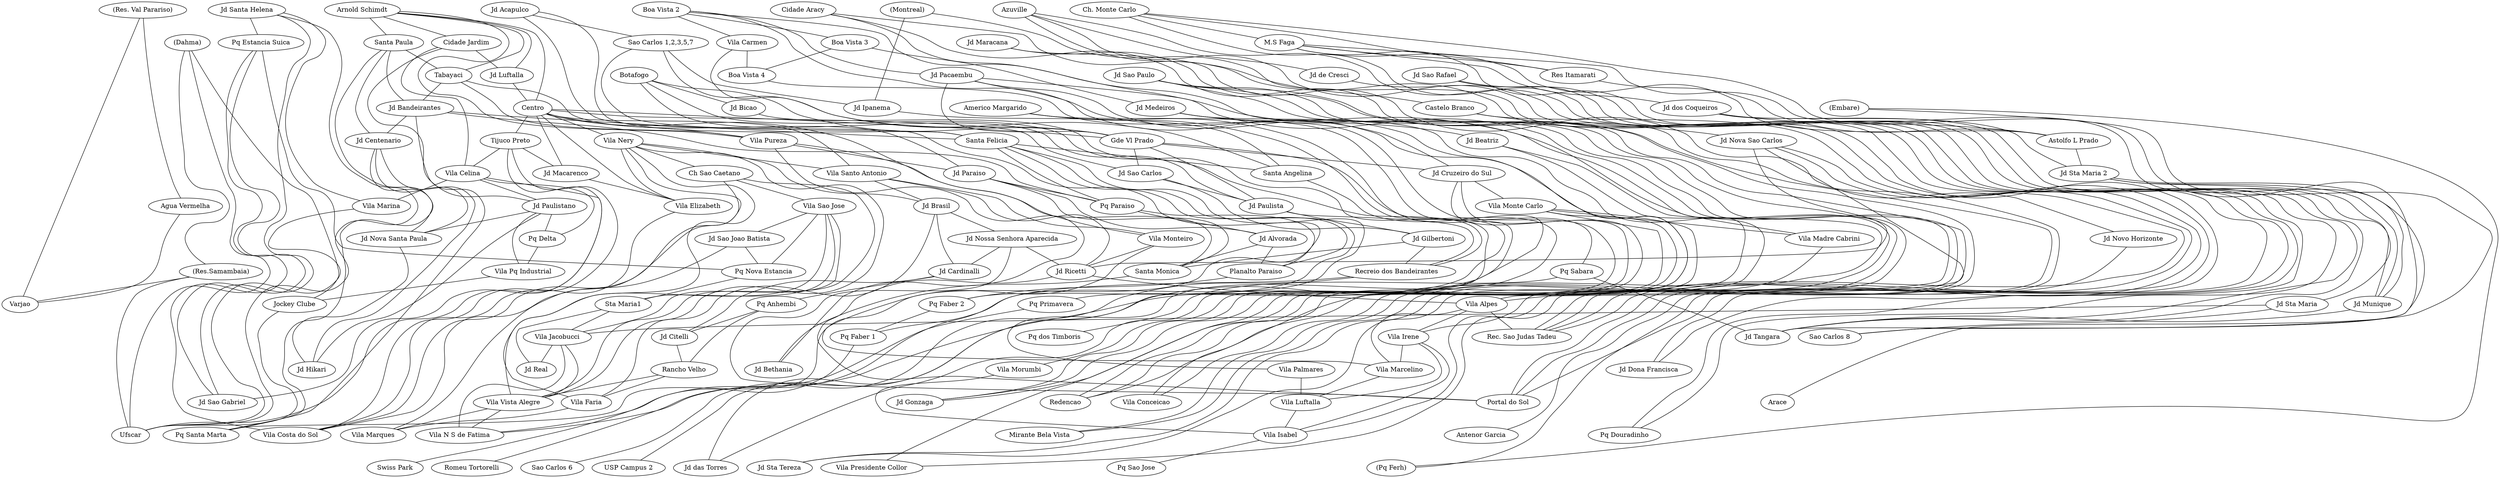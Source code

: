 graph saocarlos {

//Node1 [label="Hello, World!"]

/* BAIRROS DE SÃO CARLOS */

/* VÉRTICES */

Node1   [label="(Dahma)"]
Node2   [label="(Res.Samambaia)"]
Node3   [label="(Embare)"]
Node4   [label="Arace"]
Node5   [label="(Montreal)"]
Node6   [label="(Pq Ferh)"]
Node7   [label="(Res. Val Parariso)"]
Node8   [label="Agua Vermelha"]
Node9   [label="Varjao"]
Node10  [label="Americo Margarido"]
Node11  [label="Pq Sabara"]
Node12  [label="Arnold Schimdt"]
Node13  [label="Cidade Jardim"]
Node14  [label="Santa Paula"]
Node15  [label="Tabayaci"]
Node16  [label="Jd Luftalla"]
Node17  [label="Azuville"]
Node18  [label="Jd de Cresci"]
Node19  [label="Jd Dona Francisca"]
Node20  [label="Boa Vista 2"]
Node21  [label="Vila Carmen"]
Node22  [label="Jd Pacaembu"]
Node23  [label="Jd Sta Tereza"]
Node24  [label="Boa Vista 3"]
Node25  [label="Jd Medeiros"]
Node26  [label="Boa Vista 4"]
Node27  [label="Botafogo"]
Node28  [label="Jd Bicao"]
Node29  [label="Castelo Branco"]
Node30  [label="Centro"]
Node31  [label="Vila Nery"]
Node32  [label="Vila Santo Antonio"]
Node33  [label="Tijuco Preto"]
Node34  [label="Gde Vl Prado"]
Node35  [label="Vila Pureza"]
Node36  [label="Jd Macarenco"]
Node37  [label="Jd Sao Carlos"]
Node38  [label="Vila Monteiro"]
Node39  [label="Vila Elizabeth"]
Node40  [label="Ch Sao Caetano"]
Node41  [label="Vila Sao Jose"]
Node42  [label="Ch. Monte Carlo"]
Node43  [label="M.S Faga"]
Node44  [label="Res Itamarati"]
Node45  [label="Cidade Aracy"]
Node46  [label="Antenor Garcia"]
Node47  [label="Vila Celina"]
Node48  [label="Jd Paulistano"]
Node49  [label="Jd Paulista"]
Node50  [label="Jd Cruzeiro do Sul"]
Node51  [label="Vila Palmares"]
Node52  [label="Jd Acapulco"]
Node53  [label="Sao Carlos 1,2,3,5,7"]
Node54  [label="Jd Bandeirantes"]
Node55  [label="Santa Felicia"]
Node56  [label="Jd Beatriz"]
Node57  [label="Redencao"]
Node58  [label="Jd das Torres"]
Node59  [label="Jd Brasil"]
Node60  [label="Jd Nossa Senhora Aparecida"]
Node61  [label="Jd Cardinalli"]
Node62  [label="Pq Anhembi"]
Node63  [label="Jd Citelli"]
Node64  [label="Jd Centenario"]
Node65  [label="Jd Nova Santa Paula"]
Node66  [label="Pq Santa Marta"]
Node67  [label="Jd Hikari"]
Node68  [label="Vila Monte Carlo"]
Node69  [label="Vila Morumbi"]
Node70  [label="Jd dos Coqueiros"]
Node71  [label="Astolfo L Prado"]
Node72  [label="Jd Sta Maria 2"]
Node73  [label="Jd Gilbertoni"]
Node74  [label="Recreio dos Bandeirantes"]
Node75  [label="Jd Gonzaga"]
Node76  [label="Jd Ipanema"]
Node77  [label="Jd Maracana"]
Node78  [label="Jd Novo Horizonte"]
Node79  [label="Mirante Bela Vista"]
Node80  [label="Jd Munique"]
Node81  [label="Jd Nova Sao Carlos"]
Node82  [label="Jd Ricetti"]
Node83  [label="Portal do Sol"]
Node84  [label="Jd Paraiso"]
Node85  [label="Pq Paraiso"]
Node86  [label="Jd Alvorada"]
Node87  [label="Pq Delta"]
Node88  [label="Vila Pq Industrial"]
Node89  [label="Jd Santa Helena"]
Node90  [label="Vila Marina"]
Node91  [label="Pq Estancia Suica"]
Node92  [label="Jd Sao Gabriel"]
Node93  [label="Jd Sao Joao Batista"]
Node94  [label="Pq Nova Estancia"]
Node95  [label="Jd Sao Paulo"]
Node96  [label="Vila Alpes"]
Node97  [label="Rec. Sao Judas Tadeu"]
Node98  [label="Vila Irene"]
Node99  [label="Jd Sao Rafael"]
Node100 [label="Pq Douradinho"]
Node101 [label="Jd Sta Maria"]
Node102 [label="Sao Carlos 8"]
Node103 [label="Jd Tangara"]
Node104 [label="Jockey Clube"]
Node105 [label="Ufscar"]
Node106 [label="Planalto Paraiso"]
Node107 [label="Pq Faber 2"]
Node108 [label="Vila Costa do Sol"]
Node109 [label="Pq Faber 1"]
Node110 [label="Swiss Park"]
Node111 [label="Sta Maria1"]
Node112 [label="Pq Primavera"]
Node113 [label="Pq dos Timboris"]
Node114 [label="Rancho Velho"]
Node115 [label="Sao Carlos 6"]
Node116 [label="Santa Angelina"]
Node117 [label="USP Campus 2"]
Node118 [label="Romeu Tortorelli"]
Node119 [label="Santa Monica"]
Node120 [label="Jd Bethania"]
Node121 [label="Vila Jacobucci"]
Node122 [label="Jd Real"]
Node123 [label="Vila Marcelino"]
Node124 [label="Vila Faria"]
Node125 [label="Vila Luftalla"]
Node126 [label="Vila Isabel"]
Node127 [label="Pq Sao Jose"]
Node128 [label="Vila Vista Alegre"]
Node129 [label="Vila N S de Fatima"]
Node130 [label="Vila Madre Cabrini"]
Node131 [label="Vila Conceicao"]
Node132 [label="Vila Marques"]
Node133 [label="Vila Presidente Collor"]

/* ARESTAS PONDERADAS */

/* Node */
Node1 -- Node2 [weight=0.0]   
Node1 -- Node104 [weight=0.0]   
Node1 -- Node105 [weight=0.0]

/* Node */
//Node2 -- Node1 [weight=0.0]   
Node2 -- Node9 [weight=0.0]   
Node2 -- Node105 [weight=0.0]

/* Node */
Node3 -- Node4 [weight=0.0]   
Node3 -- Node6 [weight=0.0]

/* Node */
//Node4 -- Node3 [weight=0.0]

/* Node */
Node5 -- Node6 [weight=0.0]   
Node5 -- Node76 [weight=0.0]

/* Node */
//Node6 -- Node3 [weight=0.0]   
//Node6 -- Node5 [weight=0.0]

/* Node */
Node7 -- Node8 [weight=0.0]   
Node7 -- Node9 [weight=0.0]

/* Node */
//Node8 -- Node7 [weight=0.0]   
Node8 -- Node9 [weight=0.0]

/* Node */
//Node9 -- Node2 [weight=0.0]   
//Node9 -- Node7 [weight=0.0]   
//Node9 -- Node8 [weight=0.0]

/* Node */
Node10 -- Node11 [weight=0.0]   
Node10 -- Node112 [weight=0.0]  
Node10 -- Node129 [weight=0.0]

/* Node */
//Node11 -- Node10 [weight=0.0]   
Node11 -- Node103 [weight=0.0]   
Node11 -- Node113 [weight=0.0]

/* Node */
Node12 -- Node13 [weight=0.0]   
Node12 -- Node14 [weight=0.0]   
Node12 -- Node15 [weight=0.0]   
Node12 -- Node16 [weight=0.0]   
Node12 -- Node30 [weight=0.0]   
Node12 -- Node35 [weight=0.0]

/* Node */
//Node13 -- Node12 [weight=0.0]   
Node13 -- Node16 [weight=0.0]   
Node13 -- Node47 [weight=0.0]   
Node13 -- Node48 [weight=0.0]

/* Node */
//Node14 -- Node12 [weight=0.0]   
Node14 -- Node15 [weight=0.0]   
Node14 -- Node54 [weight=0.0]   
Node14 -- Node64 [weight=0.0]   
Node14 -- Node65 [weight=0.0]

/* Node */
//Node15 -- Node12 [weight=0.0]   
//Node15 -- Node14 [weight=0.0]   
Node15 -- Node35 [weight=0.0]   
Node15 -- Node54 [weight=0.0]   
Node15 -- Node84 [weight=0.0]

/* Node */
//Node16 -- Node12 [weight=0.0]   
//Node16 -- Node13 [weight=0.0]   
Node16 -- Node30 [weight=0.0]

/* Node */
Node17 -- Node18 [weight=0.0]   
Node17 -- Node19 [weight=0.0]   
Node17 -- Node29 [weight=0.0]   
Node17 -- Node83 [weight=0.0]

/* Node */
//Node18 -- Node17 [weight=0.0]   
Node18 -- Node19 [weight=0.0]

/* Node */
//Node19 -- Node17 [weight=0.0]   
//Node19 -- Node18 [weight=0.0]

/* Node */
Node20 -- Node21 [weight=0.0]   
Node20 -- Node22 [weight=0.0]   
Node20 -- Node23 [weight=0.0]   
Node20 -- Node24 [weight=0.0]   
Node20 -- Node57 [weight=0.0]

/* Node */
//Node21 -- Node20 [weight=0.0]   
Node21 -- Node26 [weight=0.0]   
Node21 -- Node34 [weight=0.0]

/* Node */
//Node22 -- Node20 [weight=0.0]   
Node22 -- Node23 [weight=0.0]   
Node22 -- Node34 [weight=0.0]   
Node22 -- Node50 [weight=0.0]   
Node22 -- Node75 [weight=0.0]

/* Node */
//Node23 -- Node20 [weight=0.0]   
//Node23 -- Node22 [weight=0.0]

/* Node */
//Node24 -- Node20 [weight=0.0]   
Node24 -- Node25 [weight=0.0]   
Node24 -- Node26 [weight=0.0]

/* Node */
//Node25 -- Node24 [weight=0.0]   
Node25 -- Node56 [weight=0.0]   
Node25 -- Node57 [weight=0.0]  
Node25 -- Node79 [weight=0.0]

/* Node */
//Node26 -- Node21 [weight=0.0]   
//Node26 -- Node24 [weight=0.0]   
Node26 -- Node58 [weight=0.0]

/* Node */
Node27 -- Node28 [weight=0.0]   
Node27 -- Node34 [weight=0.0]  
Node27 -- Node49 [weight=0.0]   
Node27 -- Node74 [weight=0.0]

/* Node */
//Node28 -- Node27 [weight=0.0]   
Node28 -- Node58 [weight=0.0]

/* Node */
//Node29 -- Node17 [weight=0.0]   
Node29 -- Node81 [weight=0.0]   
Node29 -- Node83 [weight=0.0]

/* Node */
//Node30 -- Node12 [weight=0.0]   
//Node30 -- Node16 [weight=0.0]   
Node30 -- Node31 [weight=0.0]   
Node30 -- Node32 [weight=0.0]   
Node30 -- Node33 [weight=0.0]   
Node30 -- Node34 [weight=0.0]   
Node30 -- Node35 [weight=0.0]   
Node30 -- Node36 [weight=0.0]   
Node30 -- Node37 [weight=0.0]   
Node30 -- Node38 [weight=0.0]   
Node30 -- Node39 [weight=0.0]

/* Node */
//Node31 -- Node30 [weight=0.0]   
Node31 -- Node32 [weight=0.0]   
Node31 -- Node39 [weight=0.0]  
Node31 -- Node40 [weight=0.0]   
Node31 -- Node59 [weight=0.0]   
Node31 -- Node124 [weight=0.0]   
Node31 -- Node128 [weight=0.0]   
Node31 -- Node132 [weight=0.0]

/* Node */
//Node32 -- Node30 [weight=0.0]   
//Node32 -- Node31 [weight=0.0]   
Node32 -- Node38 [weight=0.0]   
Node32 -- Node59 [weight=0.0]   
Node32 -- Node82 [weight=0.0]

/* Node */
//Node33 -- Node30 [weight=0.0]   
Node33 -- Node36 [weight=0.0]   
Node33 -- Node47 [weight=0.0]   
Node33 -- Node92 [weight=0.0]   
Node33 -- Node108 [weight=0.0]

/* Node */
//Node34 -- Node21 [weight=0.0]   
//Node34 -- Node22 [weight=0.0]   
//Node34 -- Node27 [weight=0.0]   
//Node34 -- Node30 [weight=0.0]   
Node34 -- Node37 [weight=0.0]   
Node34 -- Node49 [weight=0.0]   
Node34 -- Node50 [weight=0.0]   
Node34 -- Node51 [weight=0.0]

/* Node */
//Node35 -- Node12 [weight=0.0]   
//Node35 -- Node15 [weight=0.0]   
//Node35 -- Node30 [weight=0.0]   
Node35 -- Node84 [weight=0.0]   
Node35 -- Node119 [weight=0.0]   
Node35 -- Node120 [weight=0.0]

/* Node */
//Node36 -- Node30 [weight=0.0]   
//Node36 -- Node33 [weight=0.0]   
Node36 -- Node39 [weight=0.0]

/* Node */
//Node37 -- Node30 [weight=0.0]   
//Node37 -- Node34 [weight=0.0]   
Node37 -- Node49 [weight=0.0]   
Node37 -- Node73 [weight=0.0]

/* Node */
//Node38 -- Node30 [weight=0.0]   
//Node38 -- Node32 [weight=0.0]   
Node38 -- Node82 [weight=0.0]   
Node38 -- Node123 [weight=0.0]

/* Node */
//Node39 -- Node30 [weight=0.0]   
//Node39 -- Node31 [weight=0.0]   
//Node39 -- Node36 [weight=0.0]   
Node39 -- Node108 [weight=0.0]

/* Node */
//Node40 -- Node31 [weight=0.0]   
Node40 -- Node41 [weight=0.0]   
Node40 -- Node108 [weight=0.0]   
Node40 -- Node128 [weight=0.0]

/* Node */
//Node41 -- Node40 [weight=0.0]   
Node41 -- Node93 [weight=0.0]   
Node41 -- Node94 [weight=0.0]   
Node41 -- Node111 [weight=0.0]   
Node41 -- Node121 [weight=0.0]   
Node41 -- Node128 [weight=0.0]

/* Node */
Node42 -- Node43 [weight=0.0]   
Node42 -- Node44 [weight=0.0]   
Node42 -- Node100 [weight=0.0]   
Node42 -- Node103 [weight=0.0]

/* Node */
//Node43 -- Node42 [weight=0.0]   
Node43 -- Node44 [weight=0.0]   
Node43 -- Node70 [weight=0.0]   
Node43 -- Node71 [weight=0.0]   
Node43 -- Node80 [weight=0.0]   
Node43 -- Node103 [weight=0.0]

/* Node */
//Node44 -- Node42 [weight=0.0]   
//Node44 -- Node43 [weight=0.0]   
Node44 -- Node71 [weight=0.0]

/* Node */
Node45 -- Node46 [weight=0.0]   
Node45 -- Node130 [weight=0.0]   
Node45 -- Node133 [weight=0.0]

/* Node */
//Node46 -- Node45 [weight=0.0]

/* Node */
//Node47 -- Node13 [weight=0.0]   
//Node47 -- Node33 [weight=0.0]   
Node47 -- Node48 [weight=0.0]   
Node47 -- Node87 [weight=0.0]   
Node47 -- Node90 [weight=0.0]   
Node47 -- Node105 [weight=0.0]

/* Node */
//Node48 -- Node13 [weight=0.0]   
//Node48 -- Node47 [weight=0.0]   
Node48 -- Node65 [weight=0.0]   
Node48 -- Node67 [weight=0.0]   
Node48 -- Node87 [weight=0.0]   
Node48 -- Node88 [weight=0.0]

/* Node */
//Node49 -- Node27 [weight=0.0]   
//Node49 -- Node34 [weight=0.0]   
//Node49 -- Node37 [weight=0.0]   
Node49 -- Node73 [weight=0.0]   
Node49 -- Node74 [weight=0.0]

/* Node */
//Node50 -- Node22 [weight=0.0]   
//Node50 -- Node34 [weight=0.0]   
Node50 -- Node68 [weight=0.0]   
Node50 -- Node69 [weight=0.0]   
Node50 -- Node75 [weight=0.0]

/* Node */
//Node51 -- Node34 [weight=0.0]   
Node51 -- Node125 [weight=0.0]

/* Node */
Node52 -- Node53 [weight=0.0]   
Node52 -- Node55 [weight=0.0]   
Node52 -- Node66 [weight=0.0]

/* Node */
//Node53 -- Node52 [weight=0.0]   
Node53 -- Node55 [weight=0.0]   
Node53 -- Node76 [weight=0.0]   
Node53 -- Node116 [weight=0.0]

/* Node */
//Node54 -- Node14 [weight=0.0]   
//Node54 -- Node15 [weight=0.0]  
Node54 -- Node55 [weight=0.0]   
Node54 -- Node64 [weight=0.0]   
Node54 -- Node66 [weight=0.0]   
Node54 -- Node85 [weight=0.0]

/* Node */
//Node55 -- Node52 [weight=0.0]   
//Node55 -- Node53 [weight=0.0]   
//Node55 -- Node54 [weight=0.0]   
Node55 -- Node85 [weight=0.0]   
Node55 -- Node106 [weight=0.0]   
Node55 -- Node107 [weight=0.0]   
Node55 -- Node116 [weight=0.0]   
Node55 -- Node118 [weight=0.0]

/* Node */
//Node56 -- Node25 [weight=0.0]   
Node56 -- Node57 [weight=0.0]   
Node56 -- Node79 [weight=0.0]

/* Node */
//Node57 -- Node20 [weight=0.0]   
//Node57 -- Node25 [weight=0.0]   
//Node57 -- Node56 [weight=0.0]

/* Node */
//Node58 -- Node26 [weight=0.0]   
//Node58 -- Node28 [weight=0.0]

/* Node */
//Node59 -- Node31 [weight=0.0]   
//Node59 -- Node32 [weight=0.0]   
Node59 -- Node60 [weight=0.0]   
Node59 -- Node61 [weight=0.0]   
Node59 -- Node124 [weight=0.0]

/* Node */
//Node60 -- Node59 [weight=0.0]   
Node60 -- Node61 [weight=0.0]   
Node60 -- Node82 [weight=0.0]   
Node60 -- Node83 [weight=0.0]

/* Node */
//Node61 -- Node59 [weight=0.0]   
//Node61 -- Node60 [weight=0.0]   
Node61 -- Node62 [weight=0.0]   
Node61 -- Node63 [weight=0.0]

/* Node */
//Node62 -- Node61 [weight=0.0]   
Node62 -- Node63 [weight=0.0]   
Node62 -- Node114 [weight=0.0]

/* Node */
//Node63 -- Node61 [weight=0.0]   
//Node63 -- Node62 [weight=0.0]   
Node63 -- Node114 [weight=0.0]

/* Node */
//Node64 -- Node14 [weight=0.0]   
//Node64 -- Node54 [weight=0.0]   
Node64 -- Node65 [weight=0.0]   
Node64 -- Node66 [weight=0.0]   
Node64 -- Node67 [weight=0.0]

/* Node */
//Node65 -- Node14 [weight=0.0]   
//Node65 -- Node48 [weight=0.0]   
//Node65 -- Node64 [weight=0.0]   
Node65 -- Node67 [weight=0.0]

/* Node */
//Node66 -- Node52 [weight=0.0]   
//Node66 -- Node54 [weight=0.0]   
//Node66 -- Node64 [weight=0.0]

/* Node */
//Node67 -- Node48 [weight=0.0]   
//Node67 -- Node64 [weight=0.0]   
//Node67 -- Node65 [weight=0.0]

/* Node */
//Node68 -- Node50 [weight=0.0]   
Node68 -- Node75 [weight=0.0]   
Node68 -- Node130 [weight=0.0]   
Node68 -- Node131 [weight=0.0]   
Node68 -- Node133 [weight=0.0]

/* Node */
//Node69 -- Node50 [weight=0.0]   
Node69 -- Node126 [weight=0.0]

/* Node */
//Node70 -- Node43 [weight=0.0]   
Node70 -- Node71 [weight=0.0]   
Node70 -- Node72 [weight=0.0]   
Node70 -- Node80 [weight=0.0]

/* Node */
//Node71 -- Node43 [weight=0.0]   
//Node71 -- Node44 [weight=0.0]   
//Node71 -- Node70 [weight=0.0]   
Node71 -- Node72 [weight=0.0]

/* Node */
//Node72 -- Node70 [weight=0.0]   
//Node72 -- Node71 [weight=0.0]   
Node72 -- Node80 [weight=0.0]   
Node72 -- Node101 [weight=0.0]   
Node72 -- Node102 [weight=0.0]

/* Node */
//Node73 -- Node37 [weight=0.0]   
//Node73 -- Node49 [weight=0.0]   
Node73 -- Node74 [weight=0.0]   
Node73 -- Node119 [weight=0.0]

/* Node */
//Node74 -- Node27 [weight=0.0]   
//Node74 -- Node49 [weight=0.0]   
//Node74 -- Node73 [weight=0.0]   
Node74 -- Node109 [weight=0.0]   
Node74 -- Node115 [weight=0.0]

/* Node */
//Node75 -- Node22 [weight=0.0]   
//Node75 -- Node50 [weight=0.0]   
//Node75 -- Node68 [weight=0.0]

/* Node */
//Node76 -- Node5 [weight=0.0]   
//Node76 -- Node53 [weight=0.0]   
Node76 -- Node116 [weight=0.0]

/* Node */
Node77 -- Node78 [weight=0.0]   
Node77 -- Node97 [weight=0.0]

/* Node */
//Node78 -- Node77 [weight=0.0]   
Node78 -- Node97 [weight=0.0]

/* Node */
//Node79 -- Node25 [weight=0.0]   
//Node79 -- Node56 [weight=0.0]

/* Node */
//Node80 -- Node43 [weight=0.0]   
//Node80 -- Node70 [weight=0.0]   
//Node80 -- Node72 [weight=0.0]   
Node80 -- Node103 [weight=0.0]

/* Node */
//Node81 -- Node29 [weight=0.0]   
Node81 -- Node82 [weight=0.0]   
Node81 -- Node83 [weight=0.0]   
Node81 -- Node96 [weight=0.0]   
Node81 -- Node97 [weight=0.0]

/* Node */
//Node82 -- Node32 [weight=0.0]   
//Node82 -- Node38 [weight=0.0]   
//Node82 -- Node60 [weight=0.0]   
//Node82 -- Node81 [weight=0.0]   
Node82 -- Node83 [weight=0.0]   
Node82 -- Node96 [weight=0.0]

/* Node */
//Node83 -- Node17 [weight=0.0]   
//Node83 -- Node29 [weight=0.0]   
//Node83 -- Node60 [weight=0.0]   
//Node83 -- Node81 [weight=0.0]   
//Node83 -- Node82 [weight=0.0]

/* Node */
//Node84 -- Node15 [weight=0.0]   
//Node84 -- Node35 [weight=0.0]   
Node84 -- Node85 [weight=0.0]   
Node84 -- Node86 [weight=0.0]   
Node84 -- Node119 [weight=0.0]

/* Node */
//Node85 -- Node54 [weight=0.0]   
//Node85 -- Node55 [weight=0.0]   
//Node85 -- Node84 [weight=0.0]   
Node85 -- Node86 [weight=0.0]   
Node85 -- Node106 [weight=0.0]

/* Node */
//Node86 -- Node84 [weight=0.0]   
//Node86 -- Node85 [weight=0.0]   
Node86 -- Node106 [weight=0.0]   
Node86 -- Node119 [weight=0.0]

/* Node */
//Node87 -- Node47 [weight=0.0]   
//Node87 -- Node48 [weight=0.0]   
Node87 -- Node88 [weight=0.0]

/* Node */
//Node88 -- Node48 [weight=0.0]   
//Node88 -- Node87 [weight=0.0]   
Node88 -- Node104 [weight=0.0]

/* Node */
Node89 -- Node90 [weight=0.0]   
Node89 -- Node91 [weight=0.0]   
Node89 -- Node92 [weight=0.0]   
Node89 -- Node105 [weight=0.0]

/* Node */
//Node90 -- Node47 [weight=0.0]   
//Node90 -- Node89 [weight=0.0]   
Node90 -- Node105 [weight=0.0]

/* Node */
//Node91 -- Node89 [weight=0.0]   
Node91 -- Node92 [weight=0.0]   
Node91 -- Node94 [weight=0.0]   
Node91 -- Node108 [weight=0.0]

/* Node */
//Node92 -- Node33 [weight=0.0]   
//Node92 -- Node89 [weight=0.0]   
//Node92 -- Node91 [weight=0.0]

/* Node */
//Node93 -- Node41 [weight=0.0]   
Node93 -- Node94 [weight=0.0]   
Node93 -- Node108 [weight=0.0]

/* Node */
//Node94 -- Node41 [weight=0.0]   
//Node94 -- Node91 [weight=0.0]   
//Node94 -- Node93 [weight=0.0]   
Node94 -- Node111 [weight=0.0]

/* Node */
Node95 -- Node96 [weight=0.0]   
Node95 -- Node97 [weight=0.0]   
Node95 -- Node98 [weight=0.0]   
Node95 -- Node126 [weight=0.0]

/* Node */
//Node96 -- Node81 [weight=0.0]   
//Node96 -- Node82 [weight=0.0]   
//Node96 -- Node95 [weight=0.0]   
Node96 -- Node97 [weight=0.0]   
Node96 -- Node98 [weight=0.0]   
Node96 -- Node123 [weight=0.0]

/* Node */
//Node97 -- Node77 [weight=0.0]   
//Node97 -- Node78 [weight=0.0]   
//Node97 -- Node81 [weight=0.0]   
//Node97 -- Node95 [weight=0.0]   
//Node97 -- Node96 [weight=0.0]

/* Node */
//Node98 -- Node95 [weight=0.0]   
//Node98 -- Node96 [weight=0.0]   
Node98 -- Node123 [weight=0.0]   
Node98 -- Node125 [weight=0.0]   
Node98 -- Node126 [weight=0.0]

/* Node */
Node99 -- Node100 [weight=0.0]   
Node99 -- Node103 [weight=0.0]

/* Node */
//Node100 -- Node42 [weight=0.0]   
//Node100 -- Node99 [weight=0.0]

/* Node */
//Node101 -- Node72 [weight=0.0]   
Node101 -- Node102 [weight=0.0]   
Node101 -- Node121 [weight=0.0]

/* Node */
//Node102 -- Node72 [weight=0.0]   
//Node102 -- Node101 [weight=0.0]

/* Node */
//Node103 -- Node11 [weight=0.0]   
//Node103 -- Node42 [weight=0.0]   
//Node103 -- Node43 [weight=0.0]   
//Node103 -- Node80 [weight=0.0]   
//Node103 -- Node99 [weight=0.0]

/* Node */
//Node104 -- Node1 [weight=0.0]   
//Node104 -- Node88 [weight=0.0]   
Node104 -- Node105 [weight=0.0]

/* Node */
//Node105 -- Node1 [weight=0.0]   
//Node105 -- Node2 [weight=0.0]   
//Node105 -- Node47 [weight=0.0]  
//Node105 -- Node89 [weight=0.0]   
//Node105 -- Node90 [weight=0.0]   
//Node105 -- Node104 [weight=0.0]

/* Node */
//Node106 -- Node55 [weight=0.0]   
//Node106 -- Node85 [weight=0.0]   
//Node106 -- Node86 [weight=0.0]   
Node106 -- Node107 [weight=0.0]

/* Node */
//Node107 -- Node55 [weight=0.0]   
//Node107 -- Node106 [weight=0.0]   
Node107 -- Node109 [weight=0.0]

/* Node */
//Node108 -- Node33 [weight=0.0]   
//Node108 -- Node39 [weight=0.0]   
//Node108 -- Node40 [weight=0.0]   
//Node108 -- Node91 [weight=0.0]   
//Node108 -- Node93 [weight=0.0]

/* Node */
//Node109 -- Node74 [weight=0.0]   
//Node109 -- Node107 [weight=0.0]   
Node109 -- Node110 [weight=0.0]

/* Node */
//Node110 -- Node109 [weight=0.0]

/* Node */
//Node111 -- Node41 [weight=0.0]   
//Node111 -- Node94 [weight=0.0]   
Node111 -- Node121 [weight=0.0]   
Node111 -- Node122 [weight=0.0]

/* Node */
//Node112 -- Node10 [weight=0.0]   
Node112 -- Node129 [weight=0.0]

/* Node */
//Node113 -- Node11 [weight=0.0]

/* Node */
//Node114 -- Node62 [weight=0.0]   
//Node114 -- Node63 [weight=0.0]   
Node114 -- Node124 [weight=0.0]  
Node114 -- Node128 [weight=0.0]

/* Node */
//Node115 -- Node74 [weight=0.0]

/* Node */
//Node116 -- Node53 [weight=0.0]   
//Node116 -- Node55 [weight=0.0]   
//Node116 -- Node76 [weight=0.0]   
Node116 -- Node117 [weight=0.0]

/* Node */
//Node117 -- Node116 [weight=0.0]

/* Node */
//Node118 -- Node55 [weight=0.0]

/* Node */
//Node119 -- Node35 [weight=0.0]   
//Node119 -- Node73 [weight=0.0]   
//Node119 -- Node84 [weight=0.0]   
//Node119 -- Node86 [weight=0.0]   
Node119 -- Node120 [weight=0.0]

/* Node */
//Node120 -- Node35 [weight=0.0]   
//Node120 -- Node119 [weight=0.0]

/* Node */
//Node121 -- Node41 [weight=0.0]   
//Node121 -- Node101 [weight=0.0]   
//Node121 -- Node111 [weight=0.0]   
Node121 -- Node122 [weight=0.0]   
Node121 -- Node128 [weight=0.0]   
Node121 -- Node129 [weight=0.0]

/* Node */
//Node122 -- Node111 [weight=0.0]   
//Node122 -- Node121 [weight=0.0]

/* Node */
//Node123 -- Node38 [weight=0.0]   
//Node123 -- Node96 [weight=0.0]   
//Node123 -- Node98 [weight=0.0]   
Node123 -- Node125 [weight=0.0]

/* Node */
//Node124 -- Node31 [weight=0.0]   
//Node124 -- Node59 [weight=0.0]   
//Node124 -- Node114 [weight=0.0]   
Node124 -- Node132 [weight=0.0]

/* Node */
//Node125 -- Node51 [weight=0.0]   
//Node125 -- Node98 [weight=0.0]   
//Node125 -- Node123 [weight=0.0]   
Node125 -- Node126 [weight=0.0]

/* Node */
//Node126 -- Node69 [weight=0.0]   
//Node126 -- Node95 [weight=0.0]   
//Node126 -- Node98 [weight=0.0]   
//Node126 -- Node125 [weight=0.0]   
Node126 -- Node127 [weight=0.0]

/* Node */
//Node127 -- Node126 [weight=0.0]

/* Node */
//Node128 -- Node31 [weight=0.0]   
//Node128 -- Node40 [weight=0.0]   
//Node128 -- Node41 [weight=0.0]   
//Node128 -- Node114 [weight=0.0]   
//Node128 -- Node121 [weight=0.0]   
Node128 -- Node129 [weight=0.0]   
Node128 -- Node132 [weight=0.0]

/* Node */
//Node129 -- Node10 [weight=0.0]   
//Node129 -- Node112 [weight=0.0]   
//Node129 -- Node121 [weight=0.0]   
//Node129 -- Node128 [weight=0.0]

/* Node */
//Node130 -- Node45 [weight=0.0]   
//Node130 -- Node68 [weight=0.0]   
Node130 -- Node131 [weight=0.0]

/* Node */
//Node131 -- Node68 [weight=0.0]   
//Node131 -- Node130 [weight=0.0]

/* Node */
//Node132 -- Node31 [weight=0.0]   
//Node132 -- Node124 [weight=0.0]  
//Node132 -- Node128 [weight=0.0]

/* Node */
//Node133 -- Node45 [weight=0.0]   Node133 -- Node68 [weight=0.0]
}
